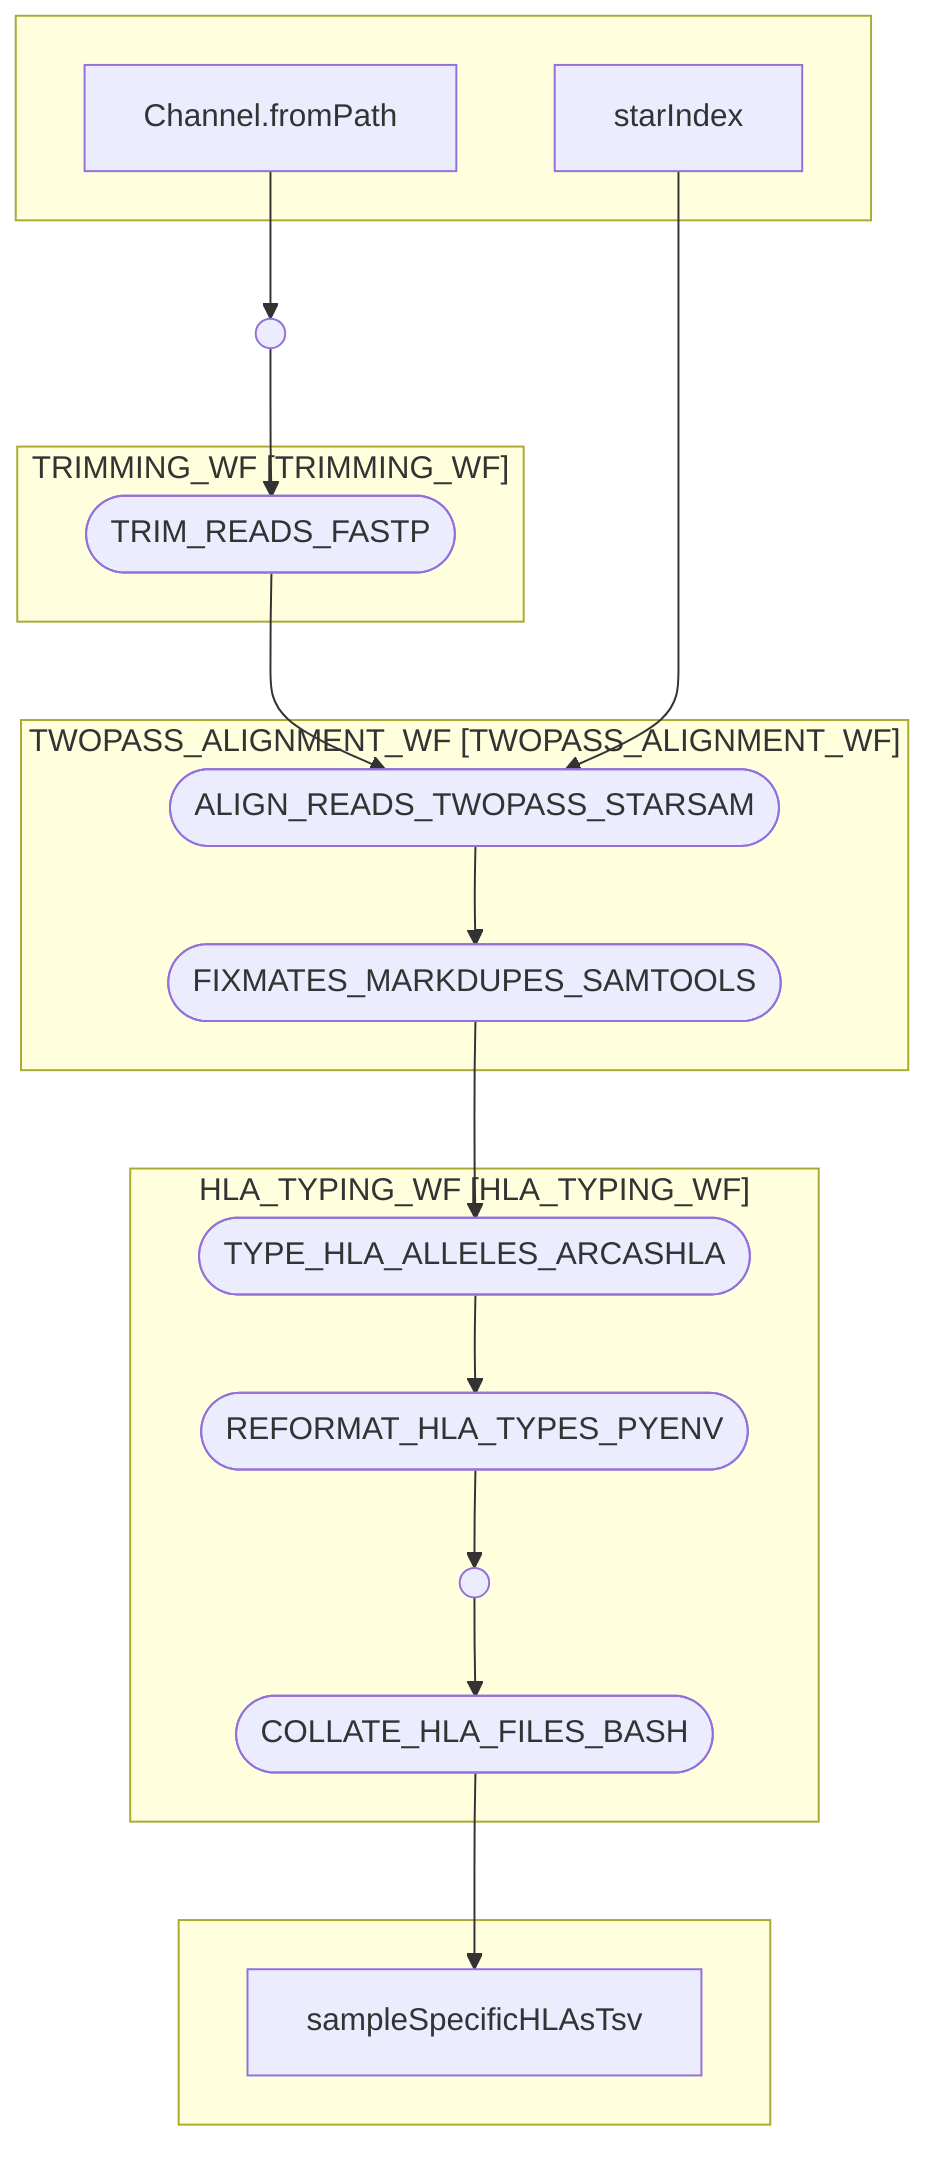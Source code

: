 flowchart TB
    subgraph " "
    v4["Channel.fromPath"]
    v16["starIndex"]
    end
    subgraph "TRIMMING_WF [TRIMMING_WF]"
    v15(["TRIM_READS_FASTP"])
    end
    subgraph "TWOPASS_ALIGNMENT_WF [TWOPASS_ALIGNMENT_WF]"
    v17(["ALIGN_READS_TWOPASS_STARSAM"])
    v18(["FIXMATES_MARKDUPES_SAMTOOLS"])
    end
    subgraph "HLA_TYPING_WF [HLA_TYPING_WF]"
    v19(["TYPE_HLA_ALLELES_ARCASHLA"])
    v20(["REFORMAT_HLA_TYPES_PYENV"])
    v22(["COLLATE_HLA_FILES_BASH"])
    v21(( ))
    end
    subgraph " "
    v23["sampleSpecificHLAsTsv"]
    end
    v5(( ))
    v4 --> v5
    v5 --> v15
    v15 --> v17
    v16 --> v17
    v17 --> v18
    v18 --> v19
    v19 --> v20
    v20 --> v21
    v21 --> v22
    v22 --> v23